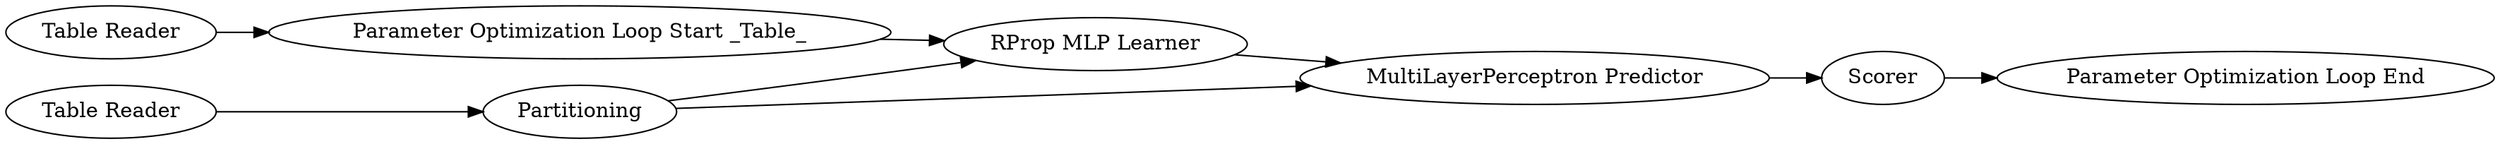 digraph {
	2 -> 742
	743 -> 102
	76 -> 742
	742 -> 743
	2 -> 743
	727 -> 76
	102 -> 82
	739 -> 2
	739 [label="Table Reader"]
	102 [label=Scorer]
	82 [label="Parameter Optimization Loop End"]
	742 [label="RProp MLP Learner"]
	743 [label="MultiLayerPerceptron Predictor"]
	727 [label="Table Reader"]
	76 [label="Parameter Optimization Loop Start _Table_"]
	2 [label=Partitioning]
	rankdir=LR
}
